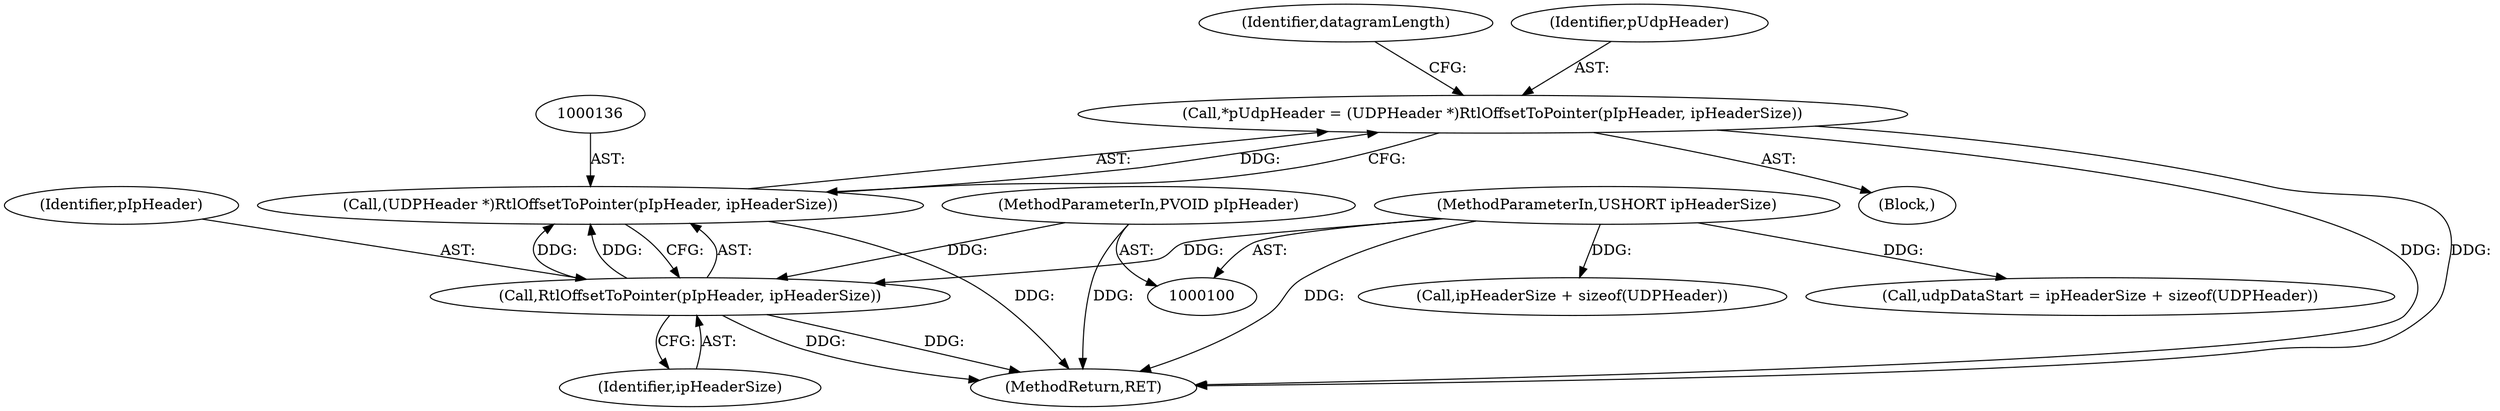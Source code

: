 digraph "0_kvm-guest-drivers-windows_fbfa4d1083ea84c5429992ca3e996d7d4fbc8238_2@pointer" {
"1000133" [label="(Call,*pUdpHeader = (UDPHeader *)RtlOffsetToPointer(pIpHeader, ipHeaderSize))"];
"1000135" [label="(Call,(UDPHeader *)RtlOffsetToPointer(pIpHeader, ipHeaderSize))"];
"1000137" [label="(Call,RtlOffsetToPointer(pIpHeader, ipHeaderSize))"];
"1000102" [label="(MethodParameterIn,PVOID pIpHeader)"];
"1000104" [label="(MethodParameterIn,USHORT ipHeaderSize)"];
"1000131" [label="(Block,)"];
"1000102" [label="(MethodParameterIn,PVOID pIpHeader)"];
"1000178" [label="(MethodReturn,RET)"];
"1000113" [label="(Call,ipHeaderSize + sizeof(UDPHeader))"];
"1000142" [label="(Identifier,datagramLength)"];
"1000137" [label="(Call,RtlOffsetToPointer(pIpHeader, ipHeaderSize))"];
"1000139" [label="(Identifier,ipHeaderSize)"];
"1000104" [label="(MethodParameterIn,USHORT ipHeaderSize)"];
"1000133" [label="(Call,*pUdpHeader = (UDPHeader *)RtlOffsetToPointer(pIpHeader, ipHeaderSize))"];
"1000111" [label="(Call,udpDataStart = ipHeaderSize + sizeof(UDPHeader))"];
"1000134" [label="(Identifier,pUdpHeader)"];
"1000138" [label="(Identifier,pIpHeader)"];
"1000135" [label="(Call,(UDPHeader *)RtlOffsetToPointer(pIpHeader, ipHeaderSize))"];
"1000133" -> "1000131"  [label="AST: "];
"1000133" -> "1000135"  [label="CFG: "];
"1000134" -> "1000133"  [label="AST: "];
"1000135" -> "1000133"  [label="AST: "];
"1000142" -> "1000133"  [label="CFG: "];
"1000133" -> "1000178"  [label="DDG: "];
"1000133" -> "1000178"  [label="DDG: "];
"1000135" -> "1000133"  [label="DDG: "];
"1000135" -> "1000137"  [label="CFG: "];
"1000136" -> "1000135"  [label="AST: "];
"1000137" -> "1000135"  [label="AST: "];
"1000135" -> "1000178"  [label="DDG: "];
"1000137" -> "1000135"  [label="DDG: "];
"1000137" -> "1000135"  [label="DDG: "];
"1000137" -> "1000139"  [label="CFG: "];
"1000138" -> "1000137"  [label="AST: "];
"1000139" -> "1000137"  [label="AST: "];
"1000137" -> "1000178"  [label="DDG: "];
"1000137" -> "1000178"  [label="DDG: "];
"1000102" -> "1000137"  [label="DDG: "];
"1000104" -> "1000137"  [label="DDG: "];
"1000102" -> "1000100"  [label="AST: "];
"1000102" -> "1000178"  [label="DDG: "];
"1000104" -> "1000100"  [label="AST: "];
"1000104" -> "1000178"  [label="DDG: "];
"1000104" -> "1000111"  [label="DDG: "];
"1000104" -> "1000113"  [label="DDG: "];
}
